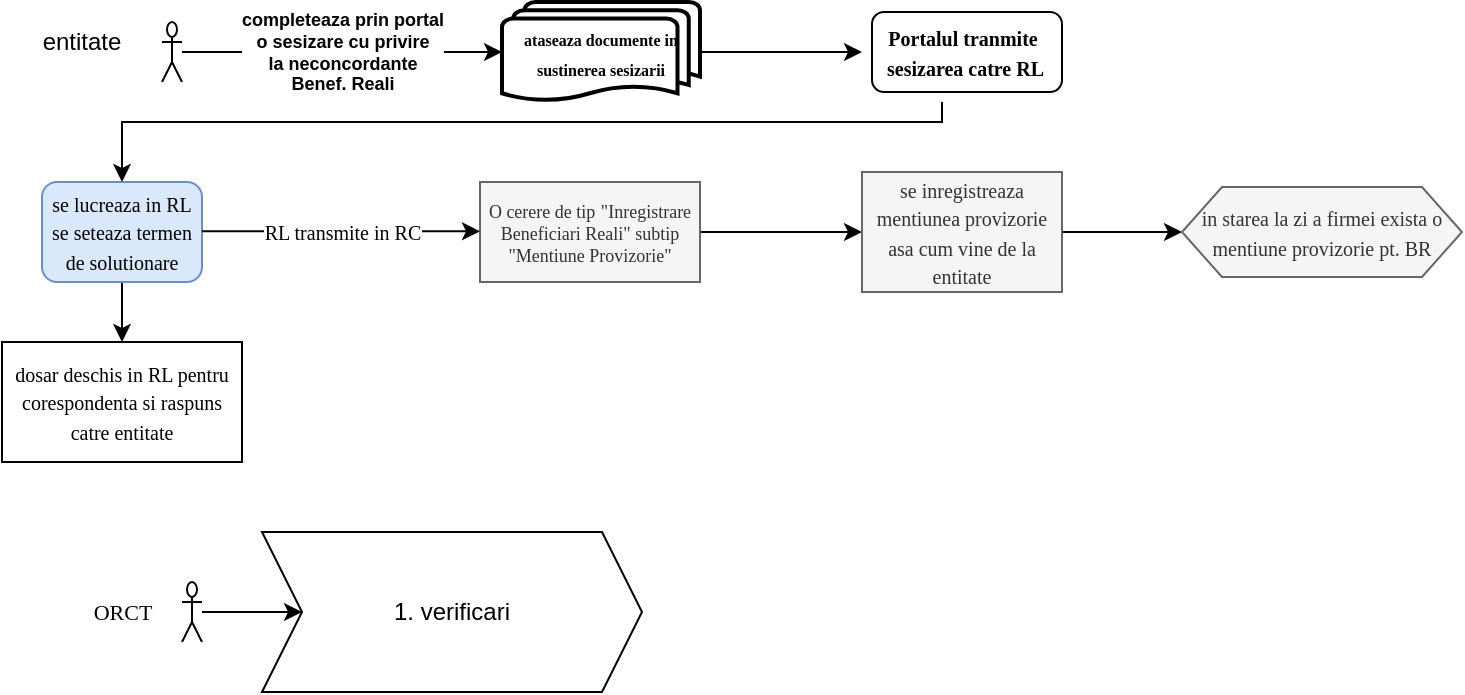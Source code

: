 <mxfile version="24.0.2" type="github">
  <diagram name="Page-1" id="xngx0R_4Qx-7MbqiRMaa">
    <mxGraphModel dx="989" dy="495" grid="1" gridSize="10" guides="1" tooltips="1" connect="1" arrows="1" fold="1" page="1" pageScale="1" pageWidth="850" pageHeight="1100" math="0" shadow="0">
      <root>
        <mxCell id="0" />
        <mxCell id="1" parent="0" />
        <mxCell id="jz8msP8jfMx1-e_s_hBi-20" value="" style="rounded=1;whiteSpace=wrap;html=1;" vertex="1" parent="1">
          <mxGeometry x="455" y="25" width="95" height="40" as="geometry" />
        </mxCell>
        <mxCell id="jz8msP8jfMx1-e_s_hBi-7" value="Actor" style="shape=umlActor;verticalLabelPosition=bottom;verticalAlign=top;html=1;labelPadding=0;noLabel=1;" vertex="1" parent="1">
          <mxGeometry x="100" y="30" width="10" height="30" as="geometry" />
        </mxCell>
        <mxCell id="jz8msP8jfMx1-e_s_hBi-9" value="entitate" style="text;strokeColor=none;align=center;fillColor=none;html=1;verticalAlign=middle;whiteSpace=wrap;rounded=0;" vertex="1" parent="1">
          <mxGeometry x="30" y="40" width="60" as="geometry" />
        </mxCell>
        <mxCell id="jz8msP8jfMx1-e_s_hBi-10" value="" style="endArrow=classic;html=1;rounded=0;" edge="1" parent="1" source="jz8msP8jfMx1-e_s_hBi-7">
          <mxGeometry relative="1" as="geometry">
            <mxPoint x="220.0" y="30" as="sourcePoint" />
            <mxPoint x="270" y="45" as="targetPoint" />
          </mxGeometry>
        </mxCell>
        <mxCell id="jz8msP8jfMx1-e_s_hBi-11" value="&lt;div style=&quot;font-size: 9px;&quot;&gt;&lt;font style=&quot;font-size: 9px;&quot;&gt;&lt;b&gt;completeaza prin portal&lt;/b&gt;&lt;/font&gt;&lt;/div&gt;&lt;div style=&quot;font-size: 9px;&quot;&gt;&lt;font style=&quot;font-size: 9px;&quot;&gt;&lt;b&gt;o sesizare cu privire&lt;/b&gt;&lt;/font&gt;&lt;/div&gt;&lt;div style=&quot;font-size: 9px;&quot;&gt;&lt;font style=&quot;font-size: 9px;&quot;&gt;&lt;b&gt;la neconcordante&lt;/b&gt;&lt;/font&gt;&lt;/div&gt;&lt;div style=&quot;font-size: 9px;&quot;&gt;&lt;b&gt;&lt;font style=&quot;font-size: 9px;&quot;&gt;Benef. Reali&lt;/font&gt;&lt;br&gt;&lt;/b&gt;&lt;/div&gt;" style="edgeLabel;resizable=0;html=1;;align=center;verticalAlign=middle;fontSize=8;" connectable="0" vertex="1" parent="jz8msP8jfMx1-e_s_hBi-10">
          <mxGeometry relative="1" as="geometry" />
        </mxCell>
        <mxCell id="jz8msP8jfMx1-e_s_hBi-29" value="" style="edgeStyle=orthogonalEdgeStyle;rounded=0;orthogonalLoop=1;jettySize=auto;html=1;" edge="1" parent="1" source="jz8msP8jfMx1-e_s_hBi-15" target="jz8msP8jfMx1-e_s_hBi-18">
          <mxGeometry relative="1" as="geometry" />
        </mxCell>
        <mxCell id="jz8msP8jfMx1-e_s_hBi-15" value="&lt;div&gt;&lt;font face=&quot;Times New Roman&quot; style=&quot;font-size: 8px;&quot;&gt;&lt;b&gt;ataseaza documente &lt;/b&gt;&lt;/font&gt;&lt;font face=&quot;dnyAGkNtWK1r6aDBjvo1&quot; style=&quot;font-size: 8px;&quot;&gt;&lt;b&gt;in &lt;/b&gt;&lt;/font&gt;&lt;font face=&quot;Times New Roman&quot; style=&quot;font-size: 8px;&quot;&gt;&lt;b&gt;sustinerea sesizarii&lt;/b&gt;&lt;/font&gt;&lt;font face=&quot;QtF6yI8JsvQuOGEIZyIr&quot; style=&quot;font-size: 8px;&quot;&gt;&lt;b&gt;&lt;br&gt;&lt;/b&gt;&lt;/font&gt;&lt;/div&gt;" style="strokeWidth=2;html=1;shape=mxgraph.flowchart.multi-document;whiteSpace=wrap;" vertex="1" parent="1">
          <mxGeometry x="270" y="20" width="99" height="50" as="geometry" />
        </mxCell>
        <mxCell id="jz8msP8jfMx1-e_s_hBi-18" value="&lt;div&gt;&lt;font face=&quot;Times New Roman&quot;&gt;&lt;b style=&quot;font-size: 10px;&quot;&gt;&lt;font style=&quot;font-size: 10px;&quot;&gt;Portal&lt;/font&gt;&lt;font style=&quot;font-size: 10px;&quot;&gt;ul tranmite&lt;/font&gt;&lt;/b&gt;&lt;/font&gt;&lt;/div&gt;&lt;div&gt;&lt;font face=&quot;vfHbmG-uGRJFUSHammYE&quot;&gt;&lt;b style=&quot;font-size: 10px;&quot;&gt;&lt;font style=&quot;font-size: 10px;&quot;&gt;&amp;nbsp;sesizarea catre RL&lt;/font&gt;&lt;/b&gt;&lt;/font&gt;&lt;/div&gt;" style="text;html=1;align=center;verticalAlign=middle;resizable=0;points=[];autosize=1;strokeColor=none;fillColor=none;" vertex="1" parent="1">
          <mxGeometry x="450" y="25" width="100" height="40" as="geometry" />
        </mxCell>
        <mxCell id="jz8msP8jfMx1-e_s_hBi-49" value="" style="edgeStyle=orthogonalEdgeStyle;rounded=0;orthogonalLoop=1;jettySize=auto;html=1;" edge="1" parent="1" source="jz8msP8jfMx1-e_s_hBi-23" target="jz8msP8jfMx1-e_s_hBi-40">
          <mxGeometry relative="1" as="geometry" />
        </mxCell>
        <mxCell id="jz8msP8jfMx1-e_s_hBi-23" value="&lt;div style=&quot;font-size: 9px;&quot;&gt;&lt;font face=&quot;lzszuSikNKo7Ezt-TEna&quot;&gt;O&lt;/font&gt;&lt;font style=&quot;font-size: 9px;&quot; face=&quot;lzszuSikNKo7Ezt-TEna&quot;&gt; cerere de tip&lt;/font&gt;&lt;font style=&quot;font-size: 11px;&quot; face=&quot;lzszuSikNKo7Ezt-TEna&quot;&gt; &lt;/font&gt;&lt;font style=&quot;font-size: 9px;&quot; face=&quot;lzszuSikNKo7Ezt-TEna&quot;&gt;&quot;Inregistrare Beneficiari Reali&quot; subtip &quot;Mentiune Provizorie&quot;&lt;/font&gt;&lt;font style=&quot;font-size: 9px;&quot;&gt;&lt;br&gt;&lt;/font&gt;&lt;/div&gt;" style="whiteSpace=wrap;html=1;fillColor=#f5f5f5;fontColor=#333333;strokeColor=#666666;" vertex="1" parent="1">
          <mxGeometry x="259" y="110" width="110" height="50" as="geometry" />
        </mxCell>
        <mxCell id="jz8msP8jfMx1-e_s_hBi-27" value="&lt;font style=&quot;font-size: 10px;&quot; face=&quot;Times New Roman&quot;&gt;dosar deschis in RL pentru corespondenta si raspuns catre entitate&lt;/font&gt;" style="whiteSpace=wrap;html=1;" vertex="1" parent="1">
          <mxGeometry x="20" y="190" width="120" height="60" as="geometry" />
        </mxCell>
        <mxCell id="jz8msP8jfMx1-e_s_hBi-50" value="" style="edgeStyle=orthogonalEdgeStyle;rounded=0;orthogonalLoop=1;jettySize=auto;html=1;" edge="1" parent="1" source="jz8msP8jfMx1-e_s_hBi-30" target="jz8msP8jfMx1-e_s_hBi-27">
          <mxGeometry relative="1" as="geometry" />
        </mxCell>
        <mxCell id="jz8msP8jfMx1-e_s_hBi-30" value="&lt;div&gt;&lt;font style=&quot;font-size: 10px;&quot; face=&quot;Times New Roman&quot;&gt;se lucreaza in RL se seteaza termen de solutionare&lt;br&gt;&lt;/font&gt;&lt;/div&gt;" style="rounded=1;whiteSpace=wrap;html=1;fillColor=#dae8fc;strokeColor=#6c8ebf;" vertex="1" parent="1">
          <mxGeometry x="40" y="110" width="80" height="50" as="geometry" />
        </mxCell>
        <mxCell id="jz8msP8jfMx1-e_s_hBi-36" value="" style="endArrow=classic;html=1;rounded=0;exitX=1;exitY=0.5;exitDx=0;exitDy=0;entryX=0;entryY=0.5;entryDx=0;entryDy=0;" edge="1" parent="1">
          <mxGeometry relative="1" as="geometry">
            <mxPoint x="120" y="134.66" as="sourcePoint" />
            <mxPoint x="259" y="134.66" as="targetPoint" />
          </mxGeometry>
        </mxCell>
        <mxCell id="jz8msP8jfMx1-e_s_hBi-37" value="&lt;font style=&quot;font-size: 10px;&quot; face=&quot;Times New Roman&quot;&gt;RL transmite in RC&lt;/font&gt;" style="edgeLabel;resizable=0;html=1;;align=center;verticalAlign=middle;fontSize=8;" connectable="0" vertex="1" parent="jz8msP8jfMx1-e_s_hBi-36">
          <mxGeometry relative="1" as="geometry">
            <mxPoint as="offset" />
          </mxGeometry>
        </mxCell>
        <mxCell id="jz8msP8jfMx1-e_s_hBi-48" value="" style="edgeStyle=orthogonalEdgeStyle;rounded=0;orthogonalLoop=1;jettySize=auto;html=1;" edge="1" parent="1" source="jz8msP8jfMx1-e_s_hBi-40" target="jz8msP8jfMx1-e_s_hBi-47">
          <mxGeometry relative="1" as="geometry" />
        </mxCell>
        <mxCell id="jz8msP8jfMx1-e_s_hBi-40" value="&lt;font style=&quot;font-size: 10px;&quot; face=&quot;Times New Roman&quot;&gt;se inregistreaza mentiunea provizorie asa cum vine de la entitate&lt;/font&gt;" style="whiteSpace=wrap;html=1;fillColor=#f5f5f5;fontColor=#333333;strokeColor=#666666;" vertex="1" parent="1">
          <mxGeometry x="450" y="105" width="100" height="60" as="geometry" />
        </mxCell>
        <mxCell id="jz8msP8jfMx1-e_s_hBi-47" value="&lt;font style=&quot;font-size: 10px;&quot; face=&quot;Times New Roman&quot;&gt;in starea la zi a firmei exista o mentiune provizorie pt. BR&lt;/font&gt;" style="shape=hexagon;perimeter=hexagonPerimeter2;whiteSpace=wrap;html=1;fixedSize=1;fillColor=#f5f5f5;fontColor=#333333;strokeColor=#666666;" vertex="1" parent="1">
          <mxGeometry x="610" y="112.5" width="140" height="45" as="geometry" />
        </mxCell>
        <mxCell id="jz8msP8jfMx1-e_s_hBi-51" value="1. verificari" style="shape=step;perimeter=stepPerimeter;whiteSpace=wrap;html=1;fixedSize=1;" vertex="1" parent="1">
          <mxGeometry x="150" y="285" width="190" height="80" as="geometry" />
        </mxCell>
        <mxCell id="jz8msP8jfMx1-e_s_hBi-54" value="" style="endArrow=classic;html=1;rounded=0;exitX=0.4;exitY=1.125;exitDx=0;exitDy=0;exitPerimeter=0;entryX=0.5;entryY=0;entryDx=0;entryDy=0;" edge="1" parent="1" source="jz8msP8jfMx1-e_s_hBi-18" target="jz8msP8jfMx1-e_s_hBi-30">
          <mxGeometry width="50" height="50" relative="1" as="geometry">
            <mxPoint x="400" y="270" as="sourcePoint" />
            <mxPoint x="470" y="280" as="targetPoint" />
            <Array as="points">
              <mxPoint x="490" y="80" />
              <mxPoint x="80" y="80" />
            </Array>
          </mxGeometry>
        </mxCell>
        <mxCell id="jz8msP8jfMx1-e_s_hBi-57" value="" style="edgeStyle=orthogonalEdgeStyle;rounded=0;orthogonalLoop=1;jettySize=auto;html=1;" edge="1" parent="1" source="jz8msP8jfMx1-e_s_hBi-55" target="jz8msP8jfMx1-e_s_hBi-51">
          <mxGeometry relative="1" as="geometry" />
        </mxCell>
        <mxCell id="jz8msP8jfMx1-e_s_hBi-55" value="Actor" style="shape=umlActor;verticalLabelPosition=bottom;verticalAlign=top;html=1;labelPadding=0;noLabel=1;" vertex="1" parent="1">
          <mxGeometry x="110" y="310" width="10" height="30" as="geometry" />
        </mxCell>
        <mxCell id="jz8msP8jfMx1-e_s_hBi-56" value="&lt;font style=&quot;font-size: 11px;&quot; face=&quot;Times New Roman&quot;&gt;ORCT&lt;/font&gt;" style="text;html=1;align=center;verticalAlign=middle;resizable=0;points=[];autosize=1;strokeColor=none;fillColor=none;" vertex="1" parent="1">
          <mxGeometry x="55" y="310" width="50" height="30" as="geometry" />
        </mxCell>
      </root>
    </mxGraphModel>
  </diagram>
</mxfile>
